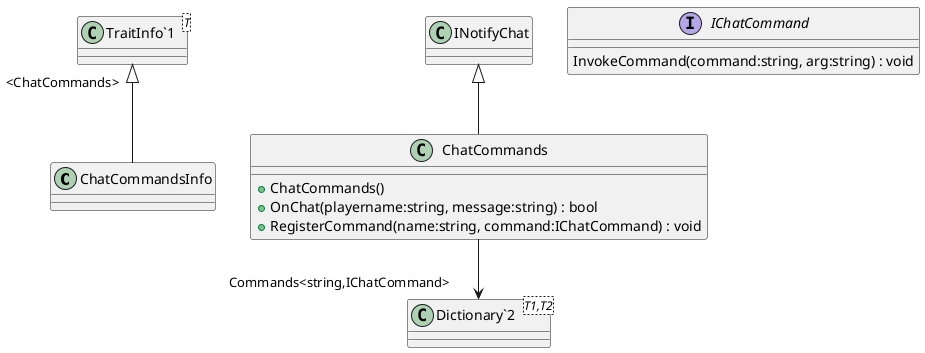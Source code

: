 @startuml
class ChatCommandsInfo {
}
class ChatCommands {
    + ChatCommands()
    + OnChat(playername:string, message:string) : bool
    + RegisterCommand(name:string, command:IChatCommand) : void
}
interface IChatCommand {
    InvokeCommand(command:string, arg:string) : void
}
class "TraitInfo`1"<T> {
}
class "Dictionary`2"<T1,T2> {
}
"TraitInfo`1" "<ChatCommands>" <|-- ChatCommandsInfo
INotifyChat <|-- ChatCommands
ChatCommands --> "Commands<string,IChatCommand>" "Dictionary`2"
@enduml
